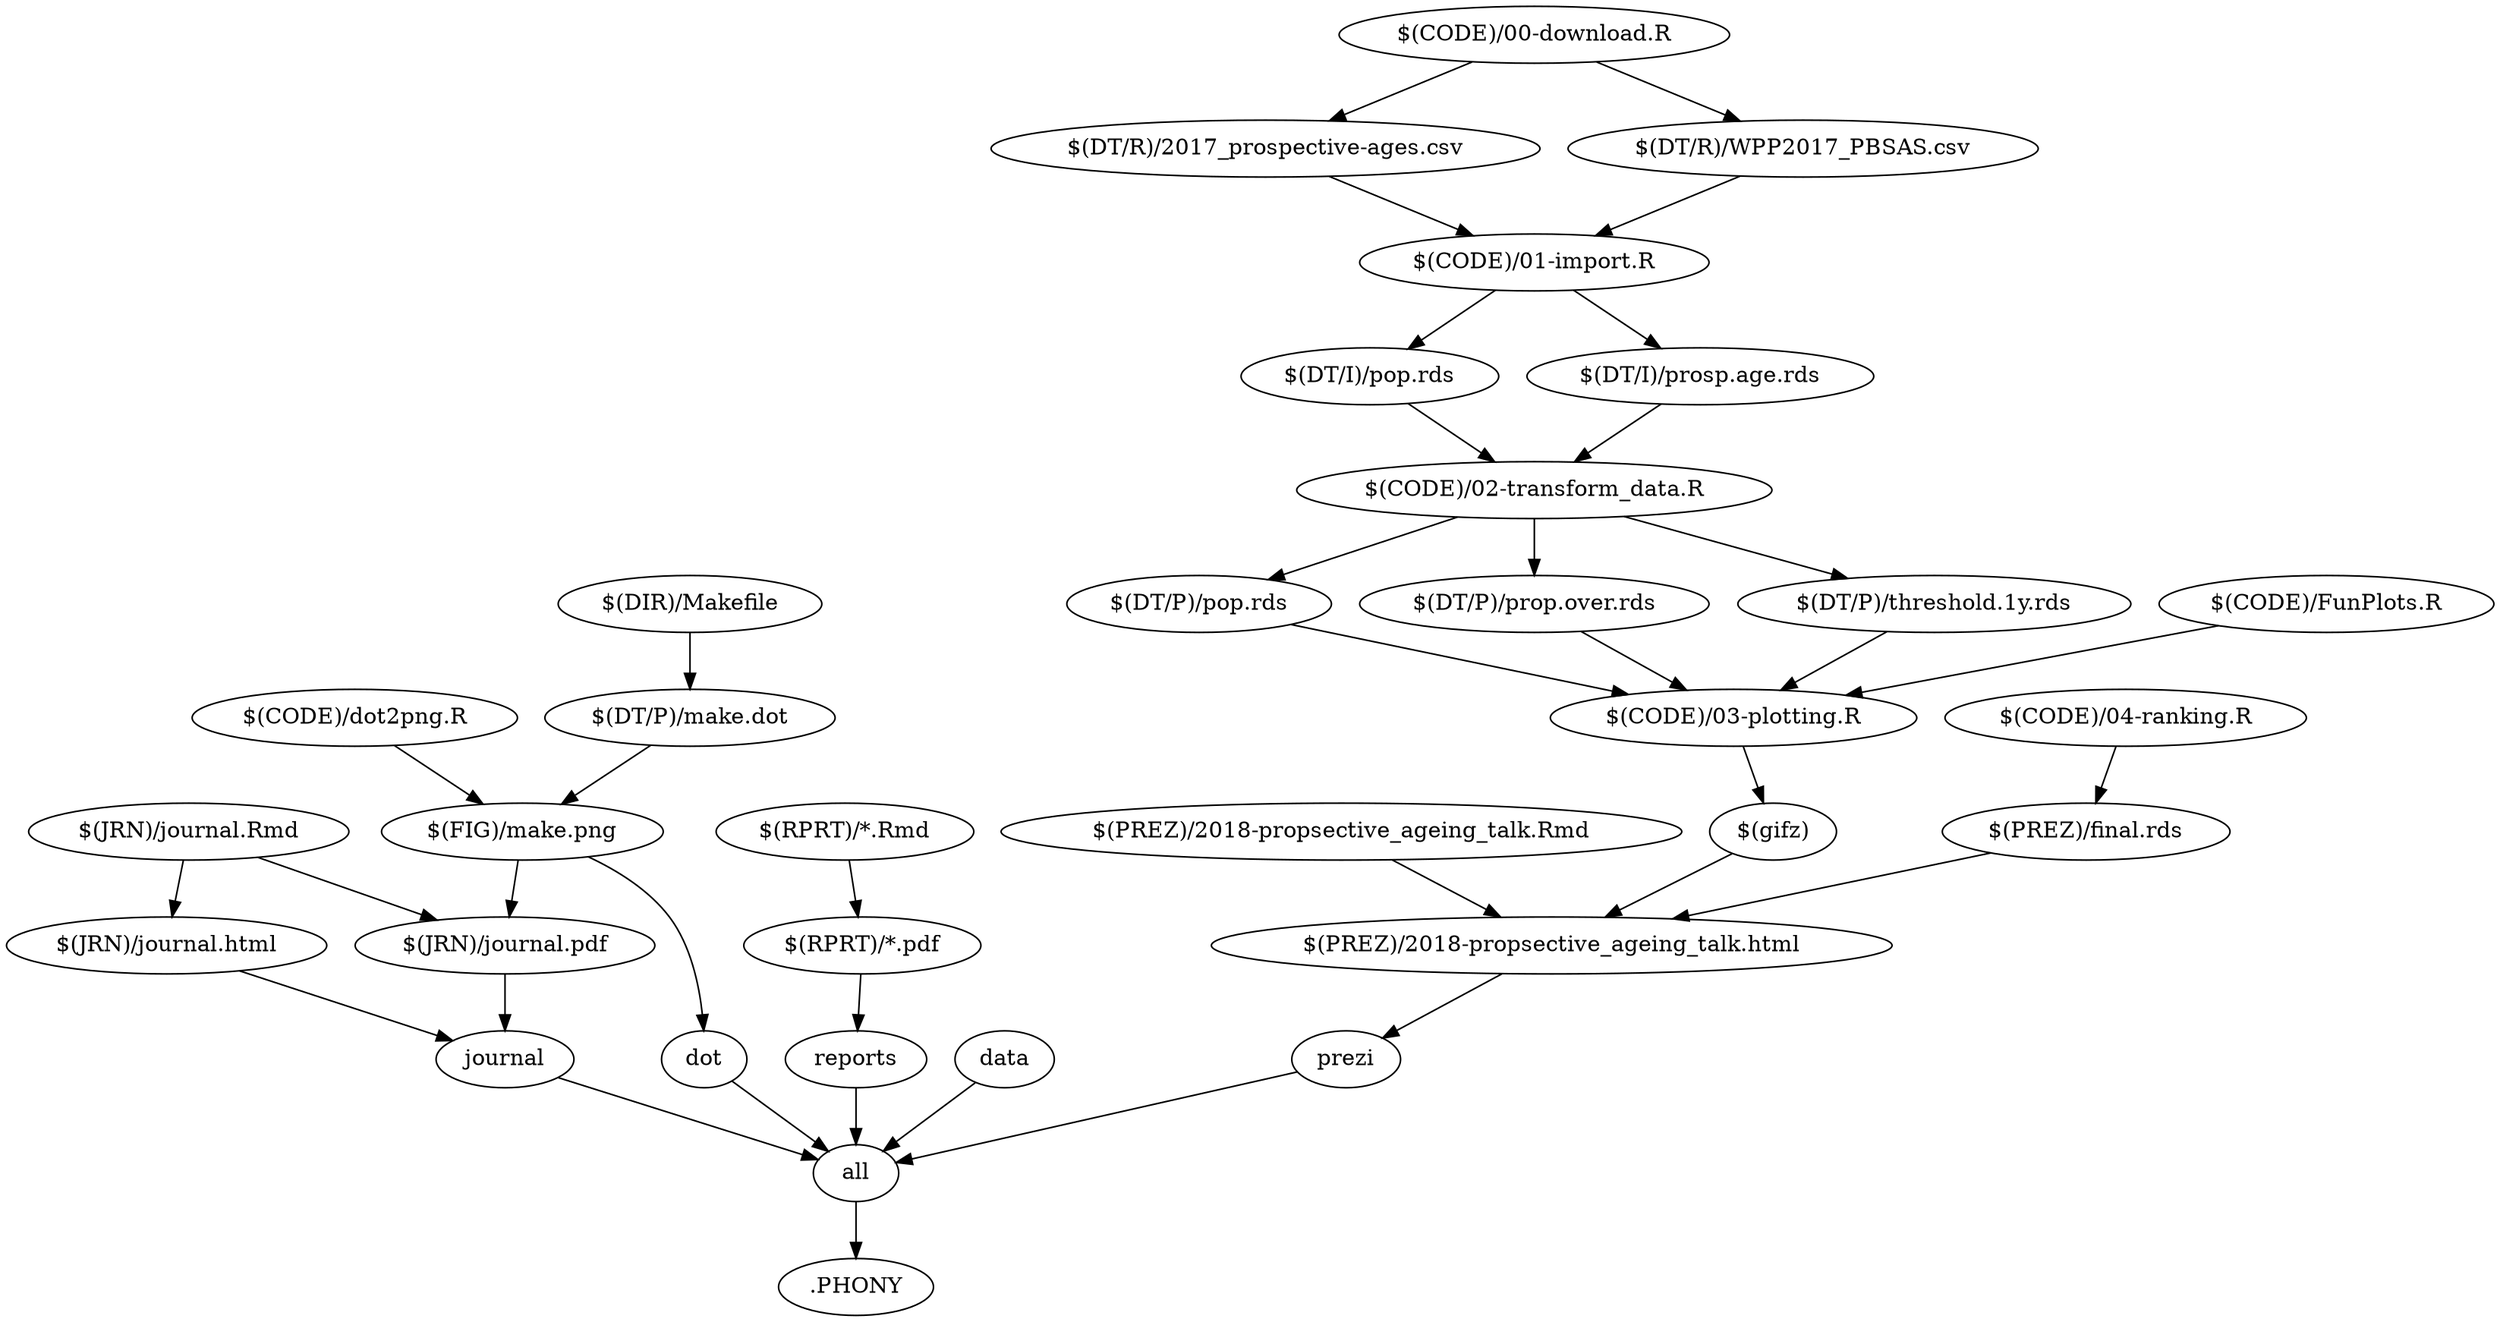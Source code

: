 digraph G {
	rankdir="TB"
	"all"
	"journal" -> "all"
	"dot" -> "all"
	"reports" -> "all"
	"data" -> "all"
	"prezi" -> "all"
	".PHONY"
	"all" -> ".PHONY"
	"dot"
	"$(FIG)/make.png" -> "dot"
	"$(FIG)/make.png"
	"$(CODE)/dot2png.R" -> "$(FIG)/make.png"
	"$(DT/P)/make.dot" -> "$(FIG)/make.png"
	"$(DT/P)/make.dot"
	"$(DIR)/Makefile" -> "$(DT/P)/make.dot"
	"reports"
	"$(RPRT)/*.pdf" -> "reports"
	"$(RPRT)/*.pdf"
	"$(RPRT)/*.Rmd" -> "$(RPRT)/*.pdf"
	"journal"
	"$(JRN)/journal.html" -> "journal"
	"$(JRN)/journal.pdf" -> "journal"
	"$(JRN)/journal.pdf"
	"$(JRN)/journal.Rmd" -> "$(JRN)/journal.pdf"
	"$(FIG)/make.png" -> "$(JRN)/journal.pdf"
	"$(JRN)/journal.html"
	"$(JRN)/journal.Rmd" -> "$(JRN)/journal.html"
	"prezi"
	"$(PREZ)/2018-propsective_ageing_talk.html" -> "prezi"
	"$(PREZ)/2018-propsective_ageing_talk.html"
	"$(PREZ)/2018-propsective_ageing_talk.Rmd" -> "$(PREZ)/2018-propsective_ageing_talk.html"
	"$(gifz)" -> "$(PREZ)/2018-propsective_ageing_talk.html"
	"$(PREZ)/final.rds" -> "$(PREZ)/2018-propsective_ageing_talk.html"
	"$(PREZ)/final.rds"
	"$(CODE)/04-ranking.R" -> "$(PREZ)/final.rds"
	"$(gifz)"
	"$(CODE)/03-plotting.R" -> "$(gifz)"
	"$(CODE)/03-plotting.R"
	"$(DT/P)/pop.rds" -> "$(CODE)/03-plotting.R"
	"$(DT/P)/prop.over.rds" -> "$(CODE)/03-plotting.R"
	"$(DT/P)/threshold.1y.rds" -> "$(CODE)/03-plotting.R"
	"$(CODE)/FunPlots.R" -> "$(CODE)/03-plotting.R"
	"$(DT/P)/pop.rds"
	"$(CODE)/02-transform_data.R" -> "$(DT/P)/pop.rds"
	"$(DT/P)/prop.over.rds"
	"$(CODE)/02-transform_data.R" -> "$(DT/P)/prop.over.rds"
	"$(DT/P)/threshold.1y.rds"
	"$(CODE)/02-transform_data.R" -> "$(DT/P)/threshold.1y.rds"
	"$(CODE)/02-transform_data.R"
	"$(DT/I)/pop.rds" -> "$(CODE)/02-transform_data.R"
	"$(DT/I)/prosp.age.rds" -> "$(CODE)/02-transform_data.R"
	"$(DT/I)/pop.rds"
	"$(CODE)/01-import.R" -> "$(DT/I)/pop.rds"
	"$(DT/I)/prosp.age.rds"
	"$(CODE)/01-import.R" -> "$(DT/I)/prosp.age.rds"
	"$(CODE)/01-import.R"
	"$(DT/R)/2017_prospective-ages.csv" -> "$(CODE)/01-import.R"
	"$(DT/R)/WPP2017_PBSAS.csv" -> "$(CODE)/01-import.R"
	"$(DT/R)/2017_prospective-ages.csv"
	"$(CODE)/00-download.R" -> "$(DT/R)/2017_prospective-ages.csv"
	"$(DT/R)/WPP2017_PBSAS.csv"
	"$(CODE)/00-download.R" -> "$(DT/R)/WPP2017_PBSAS.csv"
}
